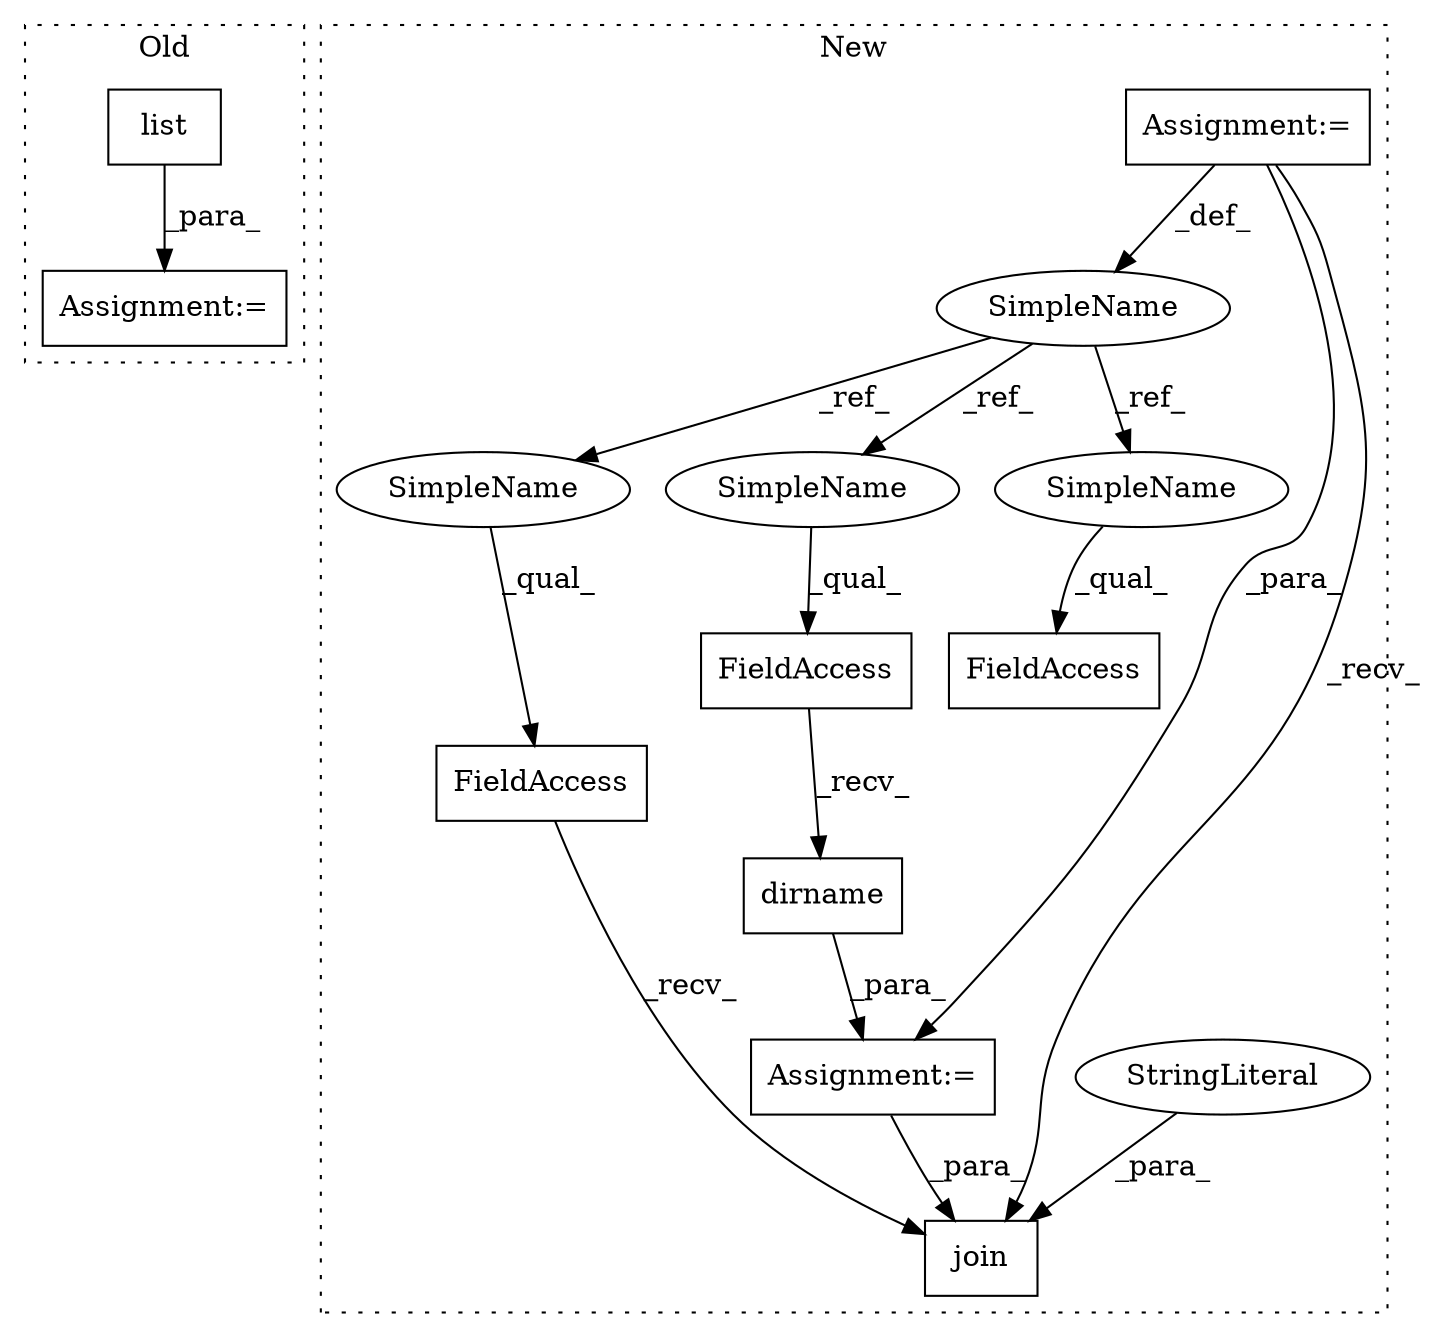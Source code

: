 digraph G {
subgraph cluster0 {
1 [label="list" a="32" s="1055,1210" l="5,1" shape="box"];
3 [label="Assignment:=" a="7" s="1054" l="1" shape="box"];
label = "Old";
style="dotted";
}
subgraph cluster1 {
2 [label="dirname" a="32" s="616,631" l="8,1" shape="box"];
4 [label="Assignment:=" a="7" s="594" l="1" shape="box"];
5 [label="FieldAccess" a="22" s="608" l="7" shape="box"];
6 [label="SimpleName" a="42" s="291" l="2" shape="ellipse"];
7 [label="FieldAccess" a="22" s="785" l="7" shape="box"];
8 [label="FieldAccess" a="22" s="595" l="7" shape="box"];
9 [label="join" a="32" s="793,817" l="5,1" shape="box"];
10 [label="StringLiteral" a="45" s="811" l="6" shape="ellipse"];
11 [label="Assignment:=" a="7" s="291" l="2" shape="box"];
12 [label="SimpleName" a="42" s="785" l="2" shape="ellipse"];
13 [label="SimpleName" a="42" s="608" l="2" shape="ellipse"];
14 [label="SimpleName" a="42" s="595" l="2" shape="ellipse"];
label = "New";
style="dotted";
}
1 -> 3 [label="_para_"];
2 -> 4 [label="_para_"];
4 -> 9 [label="_para_"];
5 -> 2 [label="_recv_"];
6 -> 13 [label="_ref_"];
6 -> 12 [label="_ref_"];
6 -> 14 [label="_ref_"];
7 -> 9 [label="_recv_"];
10 -> 9 [label="_para_"];
11 -> 4 [label="_para_"];
11 -> 6 [label="_def_"];
11 -> 9 [label="_recv_"];
12 -> 7 [label="_qual_"];
13 -> 5 [label="_qual_"];
14 -> 8 [label="_qual_"];
}